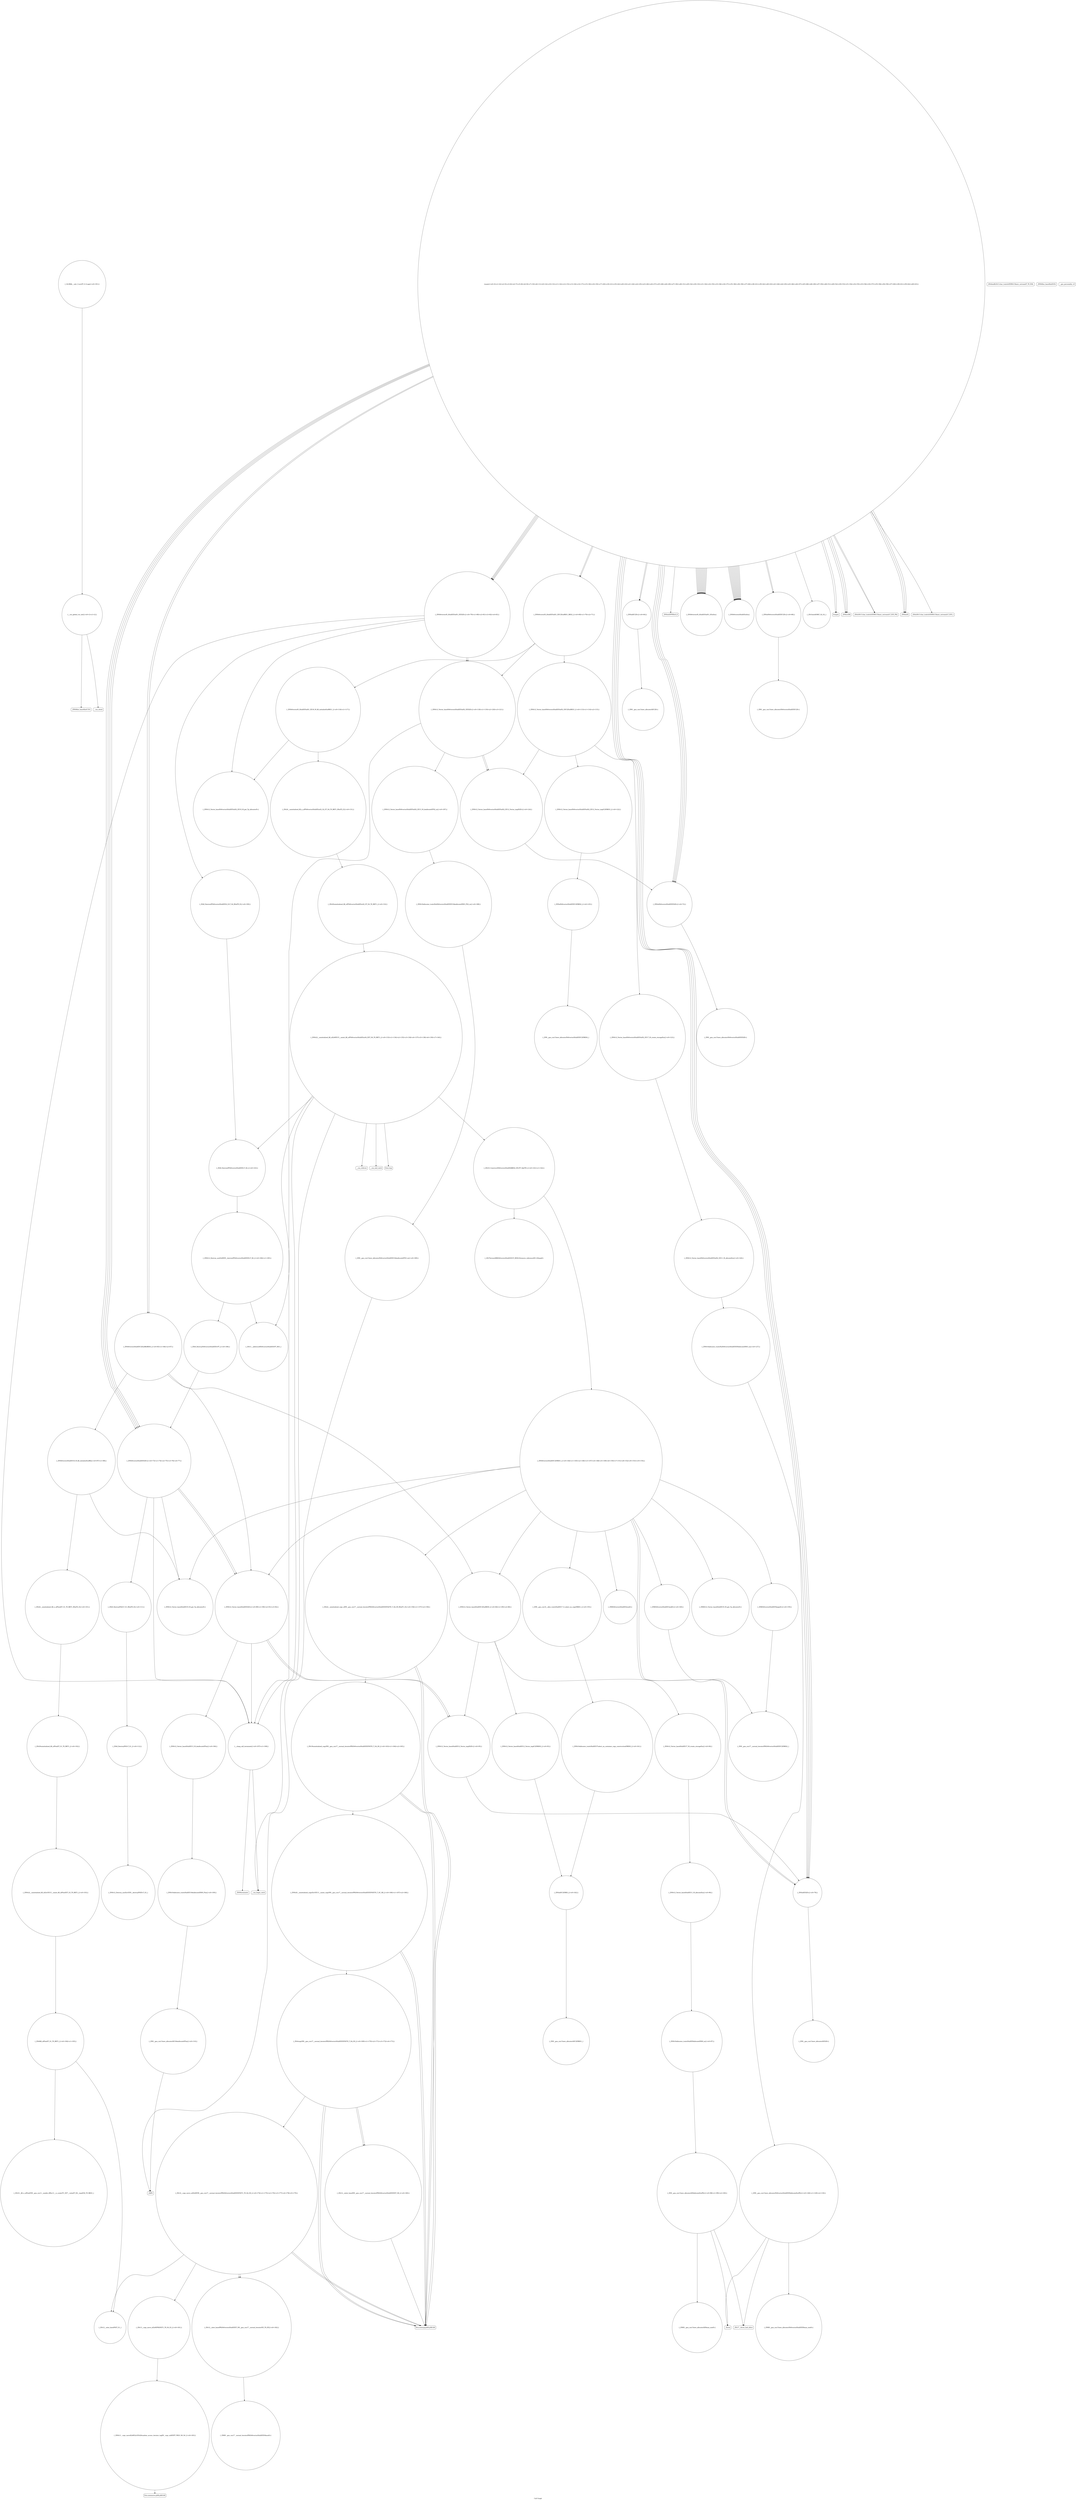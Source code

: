 digraph "Call Graph" {
	label="Call Graph";

	Node0x5585cec51e70 [shape=record,shape=circle,label="{__cxx_global_var_init|{<s0>1|<s1>2}}"];
	Node0x5585cec51e70:s0 -> Node0x5585cec51ef0[color=black];
	Node0x5585cec51e70:s1 -> Node0x5585cee843d0[color=black];
	Node0x5585cee87f70 [shape=record,shape=circle,label="{_ZSt18uninitialized_copyIN9__gnu_cxx17__normal_iteratorIPKiSt6vectorIiSaIiEEEEPiET0_T_SA_S9_|{<s0>163|<s1>164|<s2>165}}"];
	Node0x5585cee87f70:s0 -> Node0x5585cee87ff0[color=black];
	Node0x5585cee87f70:s1 -> Node0x5585cee87ff0[color=black];
	Node0x5585cee87f70:s2 -> Node0x5585cee88070[color=black];
	Node0x5585cee845d0 [shape=record,shape=circle,label="{_ZNSaIiEC2Ev|{<s0>64}}"];
	Node0x5585cee845d0:s0 -> Node0x5585cee84e50[color=black];
	Node0x5585cee85ad0 [shape=record,shape=circle,label="{_ZSt12__niter_baseIPKiSt6vectorIiSaIiEEET_N9__gnu_cxx17__normal_iteratorIS5_T0_EE|{<s0>182}}"];
	Node0x5585cee85ad0:s0 -> Node0x5585cee85c50[color=black];
	Node0x5585cee84950 [shape=record,shape=circle,label="{_ZNSaIiED2Ev|{<s0>78}}"];
	Node0x5585cee84950:s0 -> Node0x5585cee84ed0[color=black];
	Node0x5585cee85e50 [shape=record,shape=circle,label="{_ZNSt12_Vector_baseISt6vectorIiSaIiEESaIS2_EE13_M_deallocateEPS2_m|{<s0>187}}"];
	Node0x5585cee85e50:s0 -> Node0x5585cee85ed0[color=black];
	Node0x5585cee84cd0 [shape=record,shape=Mrecord,label="{_ZNSolsEPFRSoS_E}"];
	Node0x5585cee85050 [shape=record,shape=circle,label="{_ZNSt12_Vector_baseIiSaIiEED2Ev|{<s0>89|<s1>90|<s2>91|<s3>92}}"];
	Node0x5585cee85050:s0 -> Node0x5585cee85950[color=black];
	Node0x5585cee85050:s1 -> Node0x5585cee851d0[color=black];
	Node0x5585cee85050:s2 -> Node0x5585cee851d0[color=black];
	Node0x5585cee85050:s3 -> Node0x5585cee859d0[color=black];
	Node0x5585cee853d0 [shape=record,shape=circle,label="{_ZN9__gnu_cxx13new_allocatorIiE8allocateEmPKv|{<s0>98|<s1>99|<s2>100}}"];
	Node0x5585cee853d0:s0 -> Node0x5585cee85450[color=black];
	Node0x5585cee853d0:s1 -> Node0x5585cee854d0[color=black];
	Node0x5585cee853d0:s2 -> Node0x5585cee85550[color=black];
	Node0x5585cee85750 [shape=record,shape=circle,label="{_ZNSt22__uninitialized_fill_nILb1EE15__uninit_fill_nIPimiEET_S3_T0_RKT1_|{<s0>103}}"];
	Node0x5585cee85750:s0 -> Node0x5585cee857d0[color=black];
	Node0x5585cee86af0 [shape=record,shape=Mrecord,label="{_ZSt9terminatev}"];
	Node0x5585cee86e70 [shape=record,shape=circle,label="{_ZN9__gnu_cxx13new_allocatorISt6vectorIiSaIiEEEC2Ev}"];
	Node0x5585cee871f0 [shape=record,shape=circle,label="{_ZNSt12_Vector_baseISt6vectorIiSaIiEESaIS2_EE12_Vector_implD2Ev|{<s0>124}}"];
	Node0x5585cee871f0:s0 -> Node0x5585cee84850[color=black];
	Node0x5585cee87570 [shape=record,shape=circle,label="{_ZSt24__uninitialized_fill_n_aIPSt6vectorIiSaIiEEmS2_S2_ET_S4_T0_RKT1_RSaIT2_E|{<s0>131}}"];
	Node0x5585cee87570:s0 -> Node0x5585cee87670[color=black];
	Node0x5585cee878f0 [shape=record,shape=Mrecord,label="{__cxa_rethrow}"];
	Node0x5585cee87c70 [shape=record,shape=circle,label="{_ZNKSt12_Vector_baseIiSaIiEE19_M_get_Tp_allocatorEv}"];
	Node0x5585cec51ef0 [shape=record,shape=Mrecord,label="{_ZNSt8ios_base4InitC1Ev}"];
	Node0x5585cee87ff0 [shape=record,shape=Mrecord,label="{llvm.memcpy.p0i8.p0i8.i64}"];
	Node0x5585cee84650 [shape=record,shape=circle,label="{_ZNSt6vectorIiSaIiEEC2EmRKiRKS0_|{<s0>65|<s1>66|<s2>67}}"];
	Node0x5585cee84650:s0 -> Node0x5585cee84f50[color=black];
	Node0x5585cee84650:s1 -> Node0x5585cee84fd0[color=black];
	Node0x5585cee84650:s2 -> Node0x5585cee85050[color=black];
	Node0x5585cee85b50 [shape=record,shape=circle,label="{_ZNSt11__copy_moveILb0ELb1ESt26random_access_iterator_tagE8__copy_mIiEEPT_PKS3_S6_S4_|{<s0>183}}"];
	Node0x5585cee85b50:s0 -> Node0x5585cee85bd0[color=black];
	Node0x5585cee849d0 [shape=record,shape=circle,label="{_ZNSt6vectorIS_IiSaIiEESaIS1_EEixEm}"];
	Node0x5585cee85ed0 [shape=record,shape=circle,label="{_ZNSt16allocator_traitsISaISt6vectorIiSaIiEEEE10deallocateERS3_PS2_m|{<s0>188}}"];
	Node0x5585cee85ed0:s0 -> Node0x5585cee85f50[color=black];
	Node0x5585cee84d50 [shape=record,shape=Mrecord,label="{_ZSt4endlIcSt11char_traitsIcEERSt13basic_ostreamIT_T0_ES6_}"];
	Node0x5585cee850d0 [shape=record,shape=circle,label="{_ZNSt12_Vector_baseIiSaIiEE12_Vector_implC2ERKS0_|{<s0>93}}"];
	Node0x5585cee850d0:s0 -> Node0x5585cee87ef0[color=black];
	Node0x5585cee85450 [shape=record,shape=circle,label="{_ZNK9__gnu_cxx13new_allocatorIiE8max_sizeEv}"];
	Node0x5585cee857d0 [shape=record,shape=circle,label="{_ZSt6fill_nIPimiET_S1_T0_RKT1_|{<s0>104|<s1>105}}"];
	Node0x5585cee857d0:s0 -> Node0x5585cee858d0[color=black];
	Node0x5585cee857d0:s1 -> Node0x5585cee85850[color=black];
	Node0x5585cee86b70 [shape=record,shape=circle,label="{_ZNSt16allocator_traitsISaIiEE10deallocateERS0_Pim|{<s0>109}}"];
	Node0x5585cee86b70:s0 -> Node0x5585cee86bf0[color=black];
	Node0x5585cee86ef0 [shape=record,shape=circle,label="{_ZN9__gnu_cxx13new_allocatorISt6vectorIiSaIiEEED2Ev}"];
	Node0x5585cee87270 [shape=record,shape=circle,label="{_ZNSaISt6vectorIiSaIiEEEC2ERKS2_|{<s0>125}}"];
	Node0x5585cee87270:s0 -> Node0x5585cee872f0[color=black];
	Node0x5585cee875f0 [shape=record,shape=circle,label="{_ZNSt12_Vector_baseISt6vectorIiSaIiEESaIS2_EE19_M_get_Tp_allocatorEv}"];
	Node0x5585cee87970 [shape=record,shape=Mrecord,label="{__cxa_end_catch}"];
	Node0x5585cee87cf0 [shape=record,shape=circle,label="{_ZSt22__uninitialized_copy_aIN9__gnu_cxx17__normal_iteratorIPKiSt6vectorIiSaIiEEEEPiiET0_T_SA_S9_RSaIT1_E|{<s0>156|<s1>157|<s2>158}}"];
	Node0x5585cee87cf0:s0 -> Node0x5585cee87ff0[color=black];
	Node0x5585cee87cf0:s1 -> Node0x5585cee87ff0[color=black];
	Node0x5585cee87cf0:s2 -> Node0x5585cee87f70[color=black];
	Node0x5585cee84350 [shape=record,shape=Mrecord,label="{_ZNSt8ios_base4InitD1Ev}"];
	Node0x5585cee88070 [shape=record,shape=circle,label="{_ZNSt20__uninitialized_copyILb1EE13__uninit_copyIN9__gnu_cxx17__normal_iteratorIPKiSt6vectorIiSaIiEEEEPiEET0_T_SC_SB_|{<s0>166|<s1>167|<s2>168}}"];
	Node0x5585cee88070:s0 -> Node0x5585cee87ff0[color=black];
	Node0x5585cee88070:s1 -> Node0x5585cee87ff0[color=black];
	Node0x5585cee88070:s2 -> Node0x5585cee880f0[color=black];
	Node0x5585cee846d0 [shape=record,shape=Mrecord,label="{__gxx_personality_v0}"];
	Node0x5585cee85bd0 [shape=record,shape=Mrecord,label="{llvm.memmove.p0i8.p0i8.i64}"];
	Node0x5585cee84a50 [shape=record,shape=circle,label="{_ZNSt6vectorIiSaIiEEixEm}"];
	Node0x5585cee85f50 [shape=record,shape=circle,label="{_ZN9__gnu_cxx13new_allocatorISt6vectorIiSaIiEEE10deallocateEPS3_m|{<s0>189}}"];
	Node0x5585cee85f50:s0 -> Node0x5585cee86c70[color=black];
	Node0x5585cee84dd0 [shape=record,shape=circle,label="{_ZNSt6vectorIS_IiSaIiEESaIS1_EED2Ev|{<s0>79|<s1>80|<s2>81|<s3>82|<s4>83}}"];
	Node0x5585cee84dd0:s0 -> Node0x5585cee875f0[color=black];
	Node0x5585cee84dd0:s1 -> Node0x5585cee85fd0[color=black];
	Node0x5585cee84dd0:s2 -> Node0x5585cee87070[color=black];
	Node0x5585cee84dd0:s3 -> Node0x5585cee87070[color=black];
	Node0x5585cee84dd0:s4 -> Node0x5585cee859d0[color=black];
	Node0x5585cee85150 [shape=record,shape=circle,label="{_ZNSt12_Vector_baseIiSaIiEE17_M_create_storageEm|{<s0>94}}"];
	Node0x5585cee85150:s0 -> Node0x5585cee852d0[color=black];
	Node0x5585cee854d0 [shape=record,shape=Mrecord,label="{_ZSt17__throw_bad_allocv}"];
	Node0x5585cee85850 [shape=record,shape=circle,label="{_ZSt10__fill_n_aIPimiEN9__gnu_cxx11__enable_ifIXsr11__is_scalarIT1_EE7__valueET_E6__typeES4_T0_RKS3_}"];
	Node0x5585cee86bf0 [shape=record,shape=circle,label="{_ZN9__gnu_cxx13new_allocatorIiE10deallocateEPim|{<s0>110}}"];
	Node0x5585cee86bf0:s0 -> Node0x5585cee86c70[color=black];
	Node0x5585cee86f70 [shape=record,shape=circle,label="{_ZNSt12_Vector_baseISt6vectorIiSaIiEESaIS2_EEC2EmRKS3_|{<s0>113|<s1>114|<s2>115}}"];
	Node0x5585cee86f70:s0 -> Node0x5585cee870f0[color=black];
	Node0x5585cee86f70:s1 -> Node0x5585cee87170[color=black];
	Node0x5585cee86f70:s2 -> Node0x5585cee871f0[color=black];
	Node0x5585cee872f0 [shape=record,shape=circle,label="{_ZN9__gnu_cxx13new_allocatorISt6vectorIiSaIiEEEC2ERKS4_}"];
	Node0x5585cee87670 [shape=record,shape=circle,label="{_ZSt20uninitialized_fill_nIPSt6vectorIiSaIiEEmS2_ET_S4_T0_RKT1_|{<s0>132}}"];
	Node0x5585cee87670:s0 -> Node0x5585cee876f0[color=black];
	Node0x5585cee879f0 [shape=record,shape=Mrecord,label="{llvm.trap}"];
	Node0x5585cee87d70 [shape=record,shape=circle,label="{_ZNKSt6vectorIiSaIiEE5beginEv|{<s0>159}}"];
	Node0x5585cee87d70:s0 -> Node0x5585cee85cd0[color=black];
	Node0x5585cee843d0 [shape=record,shape=Mrecord,label="{__cxa_atexit}"];
	Node0x5585cee880f0 [shape=record,shape=circle,label="{_ZSt4copyIN9__gnu_cxx17__normal_iteratorIPKiSt6vectorIiSaIiEEEEPiET0_T_SA_S9_|{<s0>169|<s1>170|<s2>171|<s3>172|<s4>173}}"];
	Node0x5585cee880f0:s0 -> Node0x5585cee87ff0[color=black];
	Node0x5585cee880f0:s1 -> Node0x5585cee881f0[color=black];
	Node0x5585cee880f0:s2 -> Node0x5585cee87ff0[color=black];
	Node0x5585cee880f0:s3 -> Node0x5585cee881f0[color=black];
	Node0x5585cee880f0:s4 -> Node0x5585cee88170[color=black];
	Node0x5585cee84750 [shape=record,shape=circle,label="{_ZNSaISt6vectorIiSaIiEEEC2Ev|{<s0>68}}"];
	Node0x5585cee84750:s0 -> Node0x5585cee86e70[color=black];
	Node0x5585cee85c50 [shape=record,shape=circle,label="{_ZNK9__gnu_cxx17__normal_iteratorIPKiSt6vectorIiSaIiEEE4baseEv}"];
	Node0x5585cee84ad0 [shape=record,shape=circle,label="{_ZSt3minIiERKT_S2_S2_}"];
	Node0x5585cee85fd0 [shape=record,shape=circle,label="{_ZSt8_DestroyIPSt6vectorIiSaIiEES2_EvT_S4_RSaIT0_E|{<s0>190}}"];
	Node0x5585cee85fd0:s0 -> Node0x5585cee87870[color=black];
	Node0x5585cee84e50 [shape=record,shape=circle,label="{_ZN9__gnu_cxx13new_allocatorIiEC2Ev}"];
	Node0x5585cee851d0 [shape=record,shape=circle,label="{_ZNSt12_Vector_baseIiSaIiEE12_Vector_implD2Ev|{<s0>95}}"];
	Node0x5585cee851d0:s0 -> Node0x5585cee84950[color=black];
	Node0x5585cee85550 [shape=record,shape=Mrecord,label="{_Znwm}"];
	Node0x5585cee858d0 [shape=record,shape=circle,label="{_ZSt12__niter_baseIPiET_S1_}"];
	Node0x5585cee86c70 [shape=record,shape=Mrecord,label="{_ZdlPv}"];
	Node0x5585cee86ff0 [shape=record,shape=circle,label="{_ZNSt6vectorIS_IiSaIiEESaIS1_EE18_M_fill_initializeEmRKS1_|{<s0>116|<s1>117}}"];
	Node0x5585cee86ff0:s0 -> Node0x5585cee875f0[color=black];
	Node0x5585cee86ff0:s1 -> Node0x5585cee87570[color=black];
	Node0x5585cee87370 [shape=record,shape=circle,label="{_ZNSt12_Vector_baseISt6vectorIiSaIiEESaIS2_EE11_M_allocateEm|{<s0>126}}"];
	Node0x5585cee87370:s0 -> Node0x5585cee873f0[color=black];
	Node0x5585cee876f0 [shape=record,shape=circle,label="{_ZNSt22__uninitialized_fill_nILb0EE15__uninit_fill_nIPSt6vectorIiSaIiEEmS4_EET_S6_T0_RKT1_|{<s0>133|<s1>134|<s2>135|<s3>136|<s4>137|<s5>138|<s6>139|<s7>140}}"];
	Node0x5585cee876f0:s0 -> Node0x5585cee877f0[color=black];
	Node0x5585cee876f0:s1 -> Node0x5585cee87770[color=black];
	Node0x5585cee876f0:s2 -> Node0x5585cee86a70[color=black];
	Node0x5585cee876f0:s3 -> Node0x5585cee87870[color=black];
	Node0x5585cee876f0:s4 -> Node0x5585cee878f0[color=black];
	Node0x5585cee876f0:s5 -> Node0x5585cee87970[color=black];
	Node0x5585cee876f0:s6 -> Node0x5585cee879f0[color=black];
	Node0x5585cee876f0:s7 -> Node0x5585cee859d0[color=black];
	Node0x5585cee87a70 [shape=record,shape=circle,label="{_ZSt7forwardIRKSt6vectorIiSaIiEEEOT_RNSt16remove_referenceIS5_E4typeE}"];
	Node0x5585cee87df0 [shape=record,shape=circle,label="{_ZNKSt6vectorIiSaIiEE3endEv|{<s0>160}}"];
	Node0x5585cee87df0:s0 -> Node0x5585cee85cd0[color=black];
	Node0x5585cee84450 [shape=record,shape=circle,label="{main|{<s0>3|<s1>4|<s2>5|<s3>6|<s4>7|<s5>8|<s6>9|<s7>10|<s8>11|<s9>12|<s10>13|<s11>14|<s12>15|<s13>16|<s14>17|<s15>18|<s16>19|<s17>20|<s18>21|<s19>22|<s20>23|<s21>24|<s22>25|<s23>26|<s24>27|<s25>28|<s26>29|<s27>30|<s28>31|<s29>32|<s30>33|<s31>34|<s32>35|<s33>36|<s34>37|<s35>38|<s36>39|<s37>40|<s38>41|<s39>42|<s40>43|<s41>44|<s42>45|<s43>46|<s44>47|<s45>48|<s46>49|<s47>50|<s48>51|<s49>52|<s50>53|<s51>54|<s52>55|<s53>56|<s54>57|<s55>58|<s56>59|<s57>60|<s58>61|<s59>62|<s60>63}}"];
	Node0x5585cee84450:s0 -> Node0x5585cee844d0[color=black];
	Node0x5585cee84450:s1 -> Node0x5585cee844d0[color=black];
	Node0x5585cee84450:s2 -> Node0x5585cee84550[color=black];
	Node0x5585cee84450:s3 -> Node0x5585cee84550[color=black];
	Node0x5585cee84450:s4 -> Node0x5585cee845d0[color=black];
	Node0x5585cee84450:s5 -> Node0x5585cee84650[color=black];
	Node0x5585cee84450:s6 -> Node0x5585cee84750[color=black];
	Node0x5585cee84450:s7 -> Node0x5585cee847d0[color=black];
	Node0x5585cee84450:s8 -> Node0x5585cee84850[color=black];
	Node0x5585cee84450:s9 -> Node0x5585cee848d0[color=black];
	Node0x5585cee84450:s10 -> Node0x5585cee84950[color=black];
	Node0x5585cee84450:s11 -> Node0x5585cee845d0[color=black];
	Node0x5585cee84450:s12 -> Node0x5585cee84650[color=black];
	Node0x5585cee84450:s13 -> Node0x5585cee84750[color=black];
	Node0x5585cee84450:s14 -> Node0x5585cee847d0[color=black];
	Node0x5585cee84450:s15 -> Node0x5585cee84850[color=black];
	Node0x5585cee84450:s16 -> Node0x5585cee848d0[color=black];
	Node0x5585cee84450:s17 -> Node0x5585cee84950[color=black];
	Node0x5585cee84450:s18 -> Node0x5585cee849d0[color=black];
	Node0x5585cee84450:s19 -> Node0x5585cee84a50[color=black];
	Node0x5585cee84450:s20 -> Node0x5585cee84550[color=black];
	Node0x5585cee84450:s21 -> Node0x5585cee84850[color=black];
	Node0x5585cee84450:s22 -> Node0x5585cee848d0[color=black];
	Node0x5585cee84450:s23 -> Node0x5585cee84950[color=black];
	Node0x5585cee84450:s24 -> Node0x5585cee84850[color=black];
	Node0x5585cee84450:s25 -> Node0x5585cee848d0[color=black];
	Node0x5585cee84450:s26 -> Node0x5585cee84950[color=black];
	Node0x5585cee84450:s27 -> Node0x5585cee84dd0[color=black];
	Node0x5585cee84450:s28 -> Node0x5585cee849d0[color=black];
	Node0x5585cee84450:s29 -> Node0x5585cee84a50[color=black];
	Node0x5585cee84450:s30 -> Node0x5585cee849d0[color=black];
	Node0x5585cee84450:s31 -> Node0x5585cee84a50[color=black];
	Node0x5585cee84450:s32 -> Node0x5585cee849d0[color=black];
	Node0x5585cee84450:s33 -> Node0x5585cee84a50[color=black];
	Node0x5585cee84450:s34 -> Node0x5585cee849d0[color=black];
	Node0x5585cee84450:s35 -> Node0x5585cee84a50[color=black];
	Node0x5585cee84450:s36 -> Node0x5585cee849d0[color=black];
	Node0x5585cee84450:s37 -> Node0x5585cee84a50[color=black];
	Node0x5585cee84450:s38 -> Node0x5585cee849d0[color=black];
	Node0x5585cee84450:s39 -> Node0x5585cee84a50[color=black];
	Node0x5585cee84450:s40 -> Node0x5585cee849d0[color=black];
	Node0x5585cee84450:s41 -> Node0x5585cee84a50[color=black];
	Node0x5585cee84450:s42 -> Node0x5585cee849d0[color=black];
	Node0x5585cee84450:s43 -> Node0x5585cee84a50[color=black];
	Node0x5585cee84450:s44 -> Node0x5585cee849d0[color=black];
	Node0x5585cee84450:s45 -> Node0x5585cee84a50[color=black];
	Node0x5585cee84450:s46 -> Node0x5585cee849d0[color=black];
	Node0x5585cee84450:s47 -> Node0x5585cee84a50[color=black];
	Node0x5585cee84450:s48 -> Node0x5585cee849d0[color=black];
	Node0x5585cee84450:s49 -> Node0x5585cee84a50[color=black];
	Node0x5585cee84450:s50 -> Node0x5585cee84ad0[color=black];
	Node0x5585cee84450:s51 -> Node0x5585cee84bd0[color=black];
	Node0x5585cee84450:s52 -> Node0x5585cee84c50[color=black];
	Node0x5585cee84450:s53 -> Node0x5585cee84bd0[color=black];
	Node0x5585cee84450:s54 -> Node0x5585cee84c50[color=black];
	Node0x5585cee84450:s55 -> Node0x5585cee84b50[color=black];
	Node0x5585cee84450:s56 -> Node0x5585cee84c50[color=black];
	Node0x5585cee84450:s57 -> Node0x5585cee84cd0[color=black];
	Node0x5585cee84450:s58 -> Node0x5585cee84dd0[color=black];
	Node0x5585cee84450:s59 -> Node0x5585cee84dd0[color=black];
	Node0x5585cee84450:s60 -> Node0x5585cee84dd0[color=black];
	Node0x5585cee88170 [shape=record,shape=circle,label="{_ZSt14__copy_move_a2ILb0EN9__gnu_cxx17__normal_iteratorIPKiSt6vectorIiSaIiEEEEPiET1_T0_SA_S9_|{<s0>174|<s1>175|<s2>176|<s3>177|<s4>178|<s5>179}}"];
	Node0x5585cee88170:s0 -> Node0x5585cee87ff0[color=black];
	Node0x5585cee88170:s1 -> Node0x5585cee85ad0[color=black];
	Node0x5585cee88170:s2 -> Node0x5585cee87ff0[color=black];
	Node0x5585cee88170:s3 -> Node0x5585cee85ad0[color=black];
	Node0x5585cee88170:s4 -> Node0x5585cee858d0[color=black];
	Node0x5585cee88170:s5 -> Node0x5585cee85a50[color=black];
	Node0x5585cee847d0 [shape=record,shape=circle,label="{_ZNSt6vectorIS_IiSaIiEESaIS1_EEC2EmRKS1_RKS2_|{<s0>69|<s1>70|<s2>71}}"];
	Node0x5585cee847d0:s0 -> Node0x5585cee86f70[color=black];
	Node0x5585cee847d0:s1 -> Node0x5585cee86ff0[color=black];
	Node0x5585cee847d0:s2 -> Node0x5585cee87070[color=black];
	Node0x5585cee85cd0 [shape=record,shape=circle,label="{_ZN9__gnu_cxx17__normal_iteratorIPKiSt6vectorIiSaIiEEEC2ERKS2_}"];
	Node0x5585cee84b50 [shape=record,shape=Mrecord,label="{_ZStlsISt11char_traitsIcEERSt13basic_ostreamIcT_ES5_c}"];
	Node0x5585cee86050 [shape=record,shape=circle,label="{_GLOBAL__sub_I_LoveYY_0_0.cpp|{<s0>191}}"];
	Node0x5585cee86050:s0 -> Node0x5585cec51e70[color=black];
	Node0x5585cee84ed0 [shape=record,shape=circle,label="{_ZN9__gnu_cxx13new_allocatorIiED2Ev}"];
	Node0x5585cee85250 [shape=record,shape=circle,label="{_ZN9__gnu_cxx13new_allocatorIiEC2ERKS1_}"];
	Node0x5585cee855d0 [shape=record,shape=circle,label="{_ZSt24__uninitialized_fill_n_aIPimiiET_S1_T0_RKT1_RSaIT2_E|{<s0>101}}"];
	Node0x5585cee855d0:s0 -> Node0x5585cee856d0[color=black];
	Node0x5585cee85950 [shape=record,shape=circle,label="{_ZNSt12_Vector_baseIiSaIiEE13_M_deallocateEPim|{<s0>106}}"];
	Node0x5585cee85950:s0 -> Node0x5585cee86b70[color=black];
	Node0x5585cee86cf0 [shape=record,shape=circle,label="{_ZSt8_DestroyIPiiEvT_S1_RSaIT0_E|{<s0>111}}"];
	Node0x5585cee86cf0:s0 -> Node0x5585cee86d70[color=black];
	Node0x5585cee87070 [shape=record,shape=circle,label="{_ZNSt12_Vector_baseISt6vectorIiSaIiEESaIS2_EED2Ev|{<s0>118|<s1>119|<s2>120|<s3>121}}"];
	Node0x5585cee87070:s0 -> Node0x5585cee85e50[color=black];
	Node0x5585cee87070:s1 -> Node0x5585cee871f0[color=black];
	Node0x5585cee87070:s2 -> Node0x5585cee871f0[color=black];
	Node0x5585cee87070:s3 -> Node0x5585cee859d0[color=black];
	Node0x5585cee873f0 [shape=record,shape=circle,label="{_ZNSt16allocator_traitsISaISt6vectorIiSaIiEEEE8allocateERS3_m|{<s0>127}}"];
	Node0x5585cee873f0:s0 -> Node0x5585cee87470[color=black];
	Node0x5585cee87770 [shape=record,shape=circle,label="{_ZSt10_ConstructISt6vectorIiSaIiEEJRKS2_EEvPT_DpOT0_|{<s0>141|<s1>142}}"];
	Node0x5585cee87770:s0 -> Node0x5585cee87a70[color=black];
	Node0x5585cee87770:s1 -> Node0x5585cee87af0[color=black];
	Node0x5585cee87af0 [shape=record,shape=circle,label="{_ZNSt6vectorIiSaIiEEC2ERKS1_|{<s0>144|<s1>145|<s2>146|<s3>147|<s4>148|<s5>149|<s6>150|<s7>151|<s8>152|<s9>153|<s10>154}}"];
	Node0x5585cee87af0:s0 -> Node0x5585cee87b70[color=black];
	Node0x5585cee87af0:s1 -> Node0x5585cee87c70[color=black];
	Node0x5585cee87af0:s2 -> Node0x5585cee87bf0[color=black];
	Node0x5585cee87af0:s3 -> Node0x5585cee84f50[color=black];
	Node0x5585cee87af0:s4 -> Node0x5585cee84950[color=black];
	Node0x5585cee87af0:s5 -> Node0x5585cee87d70[color=black];
	Node0x5585cee87af0:s6 -> Node0x5585cee87df0[color=black];
	Node0x5585cee87af0:s7 -> Node0x5585cee85650[color=black];
	Node0x5585cee87af0:s8 -> Node0x5585cee87cf0[color=black];
	Node0x5585cee87af0:s9 -> Node0x5585cee84950[color=black];
	Node0x5585cee87af0:s10 -> Node0x5585cee85050[color=black];
	Node0x5585cee87e70 [shape=record,shape=circle,label="{_ZNSt16allocator_traitsISaIiEE37select_on_container_copy_constructionERKS0_|{<s0>161}}"];
	Node0x5585cee87e70:s0 -> Node0x5585cee87ef0[color=black];
	Node0x5585cee844d0 [shape=record,shape=Mrecord,label="{freopen}"];
	Node0x5585cee881f0 [shape=record,shape=circle,label="{_ZSt12__miter_baseIN9__gnu_cxx17__normal_iteratorIPKiSt6vectorIiSaIiEEEEET_S8_|{<s0>180}}"];
	Node0x5585cee881f0:s0 -> Node0x5585cee87ff0[color=black];
	Node0x5585cee84850 [shape=record,shape=circle,label="{_ZNSaISt6vectorIiSaIiEEED2Ev|{<s0>72}}"];
	Node0x5585cee84850:s0 -> Node0x5585cee86ef0[color=black];
	Node0x5585cee85d50 [shape=record,shape=circle,label="{_ZNSt12_Destroy_auxILb0EE9__destroyIPSt6vectorIiSaIiEEEEvT_S6_|{<s0>184|<s1>185}}"];
	Node0x5585cee85d50:s0 -> Node0x5585cee877f0[color=black];
	Node0x5585cee85d50:s1 -> Node0x5585cee85dd0[color=black];
	Node0x5585cee84bd0 [shape=record,shape=Mrecord,label="{_ZStlsISt11char_traitsIcEERSt13basic_ostreamIcT_ES5_PKc}"];
	Node0x5585cee84f50 [shape=record,shape=circle,label="{_ZNSt12_Vector_baseIiSaIiEEC2EmRKS0_|{<s0>84|<s1>85|<s2>86}}"];
	Node0x5585cee84f50:s0 -> Node0x5585cee850d0[color=black];
	Node0x5585cee84f50:s1 -> Node0x5585cee85150[color=black];
	Node0x5585cee84f50:s2 -> Node0x5585cee851d0[color=black];
	Node0x5585cee852d0 [shape=record,shape=circle,label="{_ZNSt12_Vector_baseIiSaIiEE11_M_allocateEm|{<s0>96}}"];
	Node0x5585cee852d0:s0 -> Node0x5585cee85350[color=black];
	Node0x5585cee85650 [shape=record,shape=circle,label="{_ZNSt12_Vector_baseIiSaIiEE19_M_get_Tp_allocatorEv}"];
	Node0x5585cee859d0 [shape=record,shape=circle,label="{__clang_call_terminate|{<s0>107|<s1>108}}"];
	Node0x5585cee859d0:s0 -> Node0x5585cee86a70[color=black];
	Node0x5585cee859d0:s1 -> Node0x5585cee86af0[color=black];
	Node0x5585cee86d70 [shape=record,shape=circle,label="{_ZSt8_DestroyIPiEvT_S1_|{<s0>112}}"];
	Node0x5585cee86d70:s0 -> Node0x5585cee86df0[color=black];
	Node0x5585cee870f0 [shape=record,shape=circle,label="{_ZNSt12_Vector_baseISt6vectorIiSaIiEESaIS2_EE12_Vector_implC2ERKS3_|{<s0>122}}"];
	Node0x5585cee870f0:s0 -> Node0x5585cee87270[color=black];
	Node0x5585cee87470 [shape=record,shape=circle,label="{_ZN9__gnu_cxx13new_allocatorISt6vectorIiSaIiEEE8allocateEmPKv|{<s0>128|<s1>129|<s2>130}}"];
	Node0x5585cee87470:s0 -> Node0x5585cee874f0[color=black];
	Node0x5585cee87470:s1 -> Node0x5585cee854d0[color=black];
	Node0x5585cee87470:s2 -> Node0x5585cee85550[color=black];
	Node0x5585cee877f0 [shape=record,shape=circle,label="{_ZSt11__addressofISt6vectorIiSaIiEEEPT_RS3_}"];
	Node0x5585cee87b70 [shape=record,shape=circle,label="{_ZNKSt6vectorIiSaIiEE4sizeEv}"];
	Node0x5585cee87ef0 [shape=record,shape=circle,label="{_ZNSaIiEC2ERKS_|{<s0>162}}"];
	Node0x5585cee87ef0:s0 -> Node0x5585cee85250[color=black];
	Node0x5585cee84550 [shape=record,shape=Mrecord,label="{_ZNSirsERi}"];
	Node0x5585cee85a50 [shape=record,shape=circle,label="{_ZSt13__copy_move_aILb0EPKiPiET1_T0_S4_S3_|{<s0>181}}"];
	Node0x5585cee85a50:s0 -> Node0x5585cee85b50[color=black];
	Node0x5585cee848d0 [shape=record,shape=circle,label="{_ZNSt6vectorIiSaIiEED2Ev|{<s0>73|<s1>74|<s2>75|<s3>76|<s4>77}}"];
	Node0x5585cee848d0:s0 -> Node0x5585cee85650[color=black];
	Node0x5585cee848d0:s1 -> Node0x5585cee86cf0[color=black];
	Node0x5585cee848d0:s2 -> Node0x5585cee85050[color=black];
	Node0x5585cee848d0:s3 -> Node0x5585cee85050[color=black];
	Node0x5585cee848d0:s4 -> Node0x5585cee859d0[color=black];
	Node0x5585cee85dd0 [shape=record,shape=circle,label="{_ZSt8_DestroyISt6vectorIiSaIiEEEvPT_|{<s0>186}}"];
	Node0x5585cee85dd0:s0 -> Node0x5585cee848d0[color=black];
	Node0x5585cee84c50 [shape=record,shape=Mrecord,label="{_ZNSolsEi}"];
	Node0x5585cee84fd0 [shape=record,shape=circle,label="{_ZNSt6vectorIiSaIiEE18_M_fill_initializeEmRKi|{<s0>87|<s1>88}}"];
	Node0x5585cee84fd0:s0 -> Node0x5585cee85650[color=black];
	Node0x5585cee84fd0:s1 -> Node0x5585cee855d0[color=black];
	Node0x5585cee85350 [shape=record,shape=circle,label="{_ZNSt16allocator_traitsISaIiEE8allocateERS0_m|{<s0>97}}"];
	Node0x5585cee85350:s0 -> Node0x5585cee853d0[color=black];
	Node0x5585cee856d0 [shape=record,shape=circle,label="{_ZSt20uninitialized_fill_nIPimiET_S1_T0_RKT1_|{<s0>102}}"];
	Node0x5585cee856d0:s0 -> Node0x5585cee85750[color=black];
	Node0x5585cee86a70 [shape=record,shape=Mrecord,label="{__cxa_begin_catch}"];
	Node0x5585cee86df0 [shape=record,shape=circle,label="{_ZNSt12_Destroy_auxILb1EE9__destroyIPiEEvT_S3_}"];
	Node0x5585cee87170 [shape=record,shape=circle,label="{_ZNSt12_Vector_baseISt6vectorIiSaIiEESaIS2_EE17_M_create_storageEm|{<s0>123}}"];
	Node0x5585cee87170:s0 -> Node0x5585cee87370[color=black];
	Node0x5585cee874f0 [shape=record,shape=circle,label="{_ZNK9__gnu_cxx13new_allocatorISt6vectorIiSaIiEEE8max_sizeEv}"];
	Node0x5585cee87870 [shape=record,shape=circle,label="{_ZSt8_DestroyIPSt6vectorIiSaIiEEEvT_S4_|{<s0>143}}"];
	Node0x5585cee87870:s0 -> Node0x5585cee85d50[color=black];
	Node0x5585cee87bf0 [shape=record,shape=circle,label="{_ZN9__gnu_cxx14__alloc_traitsISaIiEE17_S_select_on_copyERKS1_|{<s0>155}}"];
	Node0x5585cee87bf0:s0 -> Node0x5585cee87e70[color=black];
}
